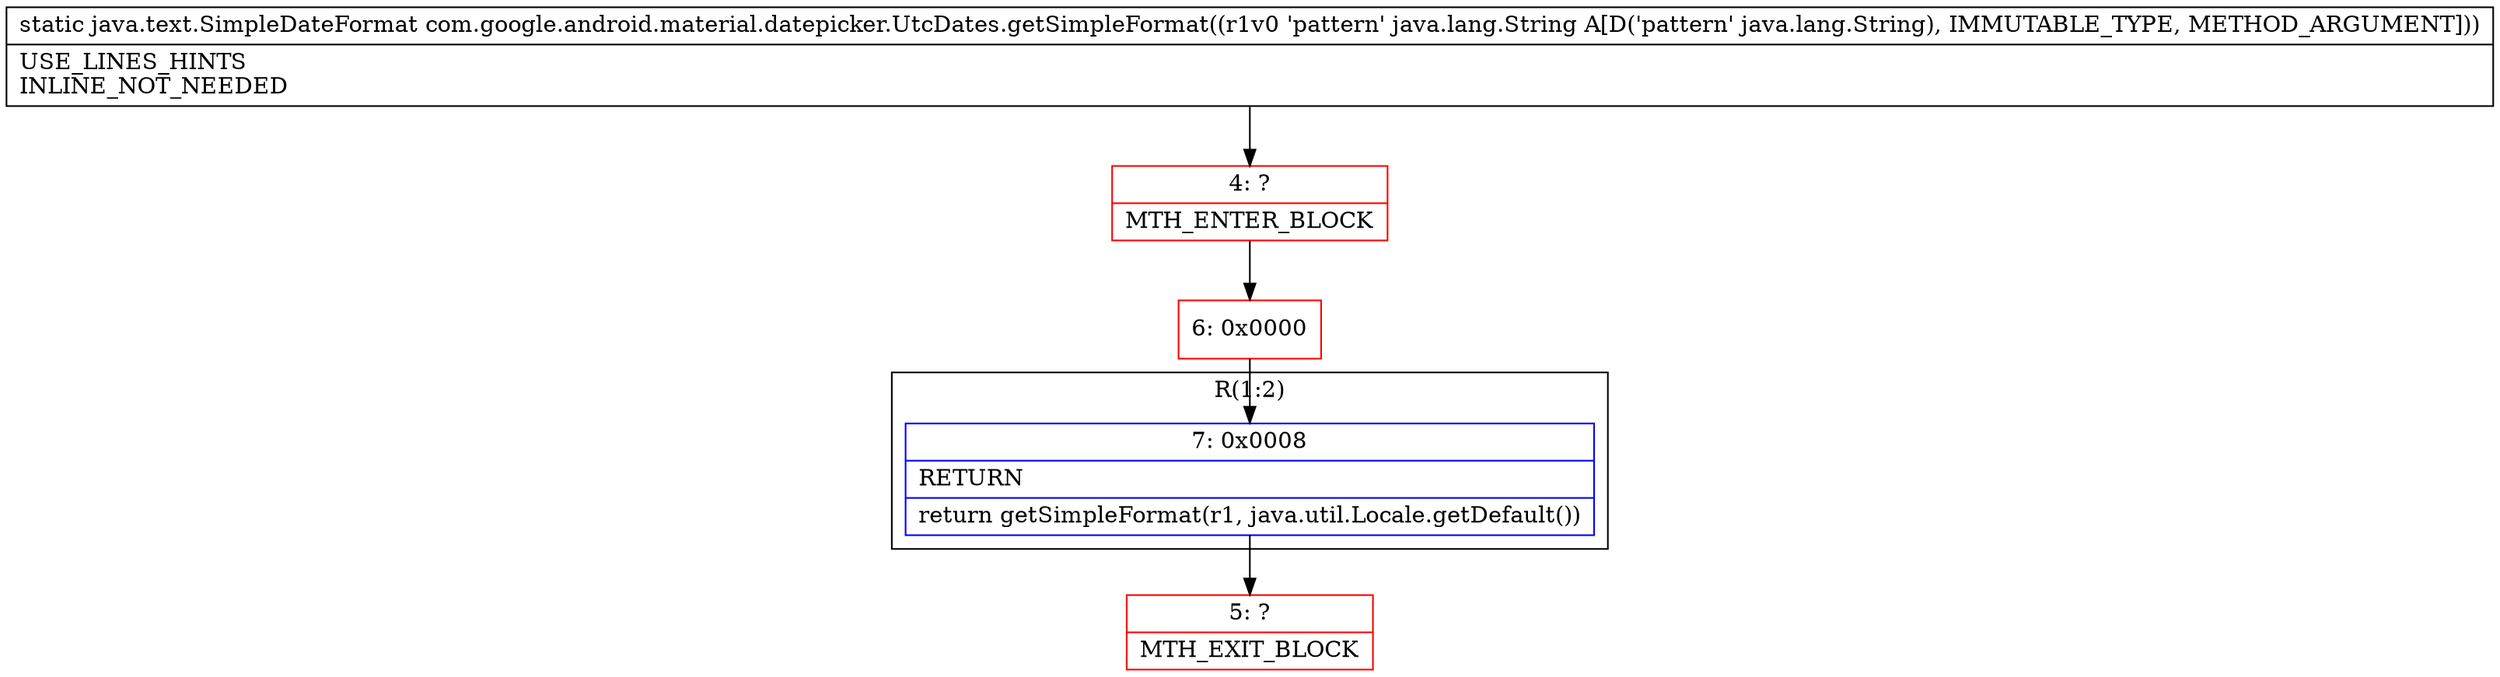 digraph "CFG forcom.google.android.material.datepicker.UtcDates.getSimpleFormat(Ljava\/lang\/String;)Ljava\/text\/SimpleDateFormat;" {
subgraph cluster_Region_1112503142 {
label = "R(1:2)";
node [shape=record,color=blue];
Node_7 [shape=record,label="{7\:\ 0x0008|RETURN\l|return getSimpleFormat(r1, java.util.Locale.getDefault())\l}"];
}
Node_4 [shape=record,color=red,label="{4\:\ ?|MTH_ENTER_BLOCK\l}"];
Node_6 [shape=record,color=red,label="{6\:\ 0x0000}"];
Node_5 [shape=record,color=red,label="{5\:\ ?|MTH_EXIT_BLOCK\l}"];
MethodNode[shape=record,label="{static java.text.SimpleDateFormat com.google.android.material.datepicker.UtcDates.getSimpleFormat((r1v0 'pattern' java.lang.String A[D('pattern' java.lang.String), IMMUTABLE_TYPE, METHOD_ARGUMENT]))  | USE_LINES_HINTS\lINLINE_NOT_NEEDED\l}"];
MethodNode -> Node_4;Node_7 -> Node_5;
Node_4 -> Node_6;
Node_6 -> Node_7;
}

